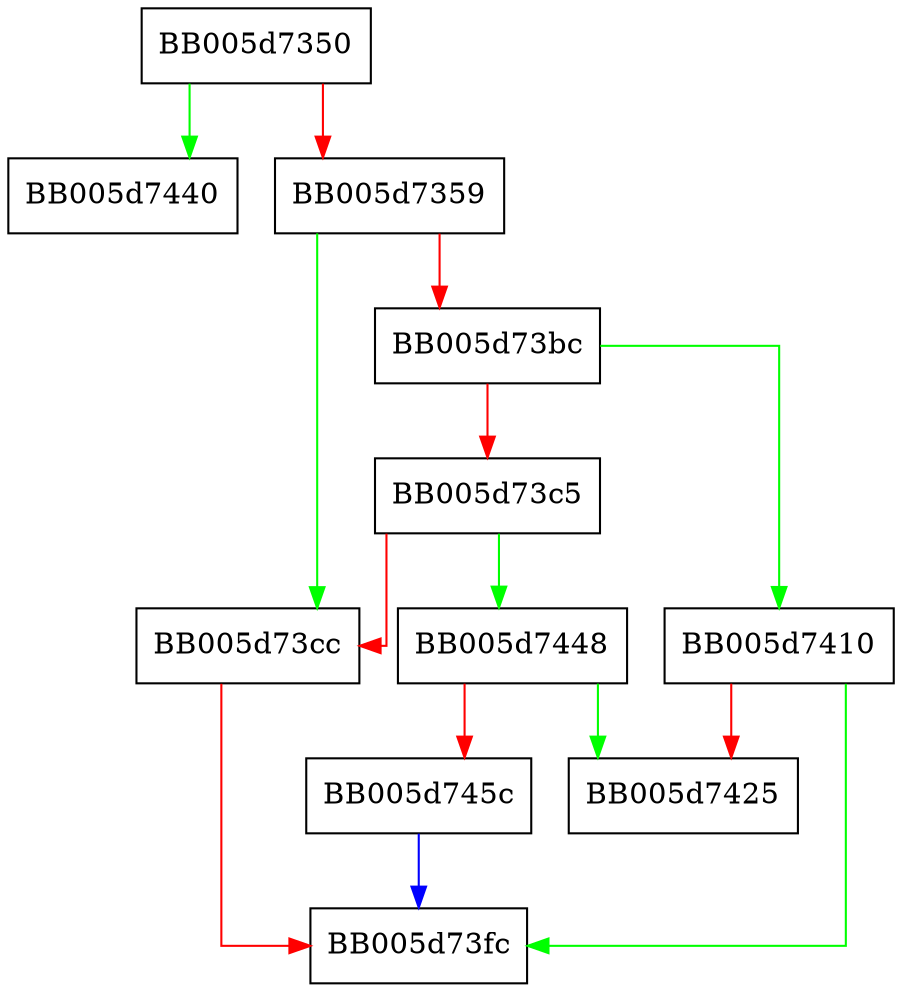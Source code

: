 digraph EVP_PKEY_get_size_t_param {
  node [shape="box"];
  graph [splines=ortho];
  BB005d7350 -> BB005d7440 [color="green"];
  BB005d7350 -> BB005d7359 [color="red"];
  BB005d7359 -> BB005d73cc [color="green"];
  BB005d7359 -> BB005d73bc [color="red"];
  BB005d73bc -> BB005d7410 [color="green"];
  BB005d73bc -> BB005d73c5 [color="red"];
  BB005d73c5 -> BB005d7448 [color="green"];
  BB005d73c5 -> BB005d73cc [color="red"];
  BB005d73cc -> BB005d73fc [color="red"];
  BB005d7410 -> BB005d73fc [color="green"];
  BB005d7410 -> BB005d7425 [color="red"];
  BB005d7448 -> BB005d7425 [color="green"];
  BB005d7448 -> BB005d745c [color="red"];
  BB005d745c -> BB005d73fc [color="blue"];
}